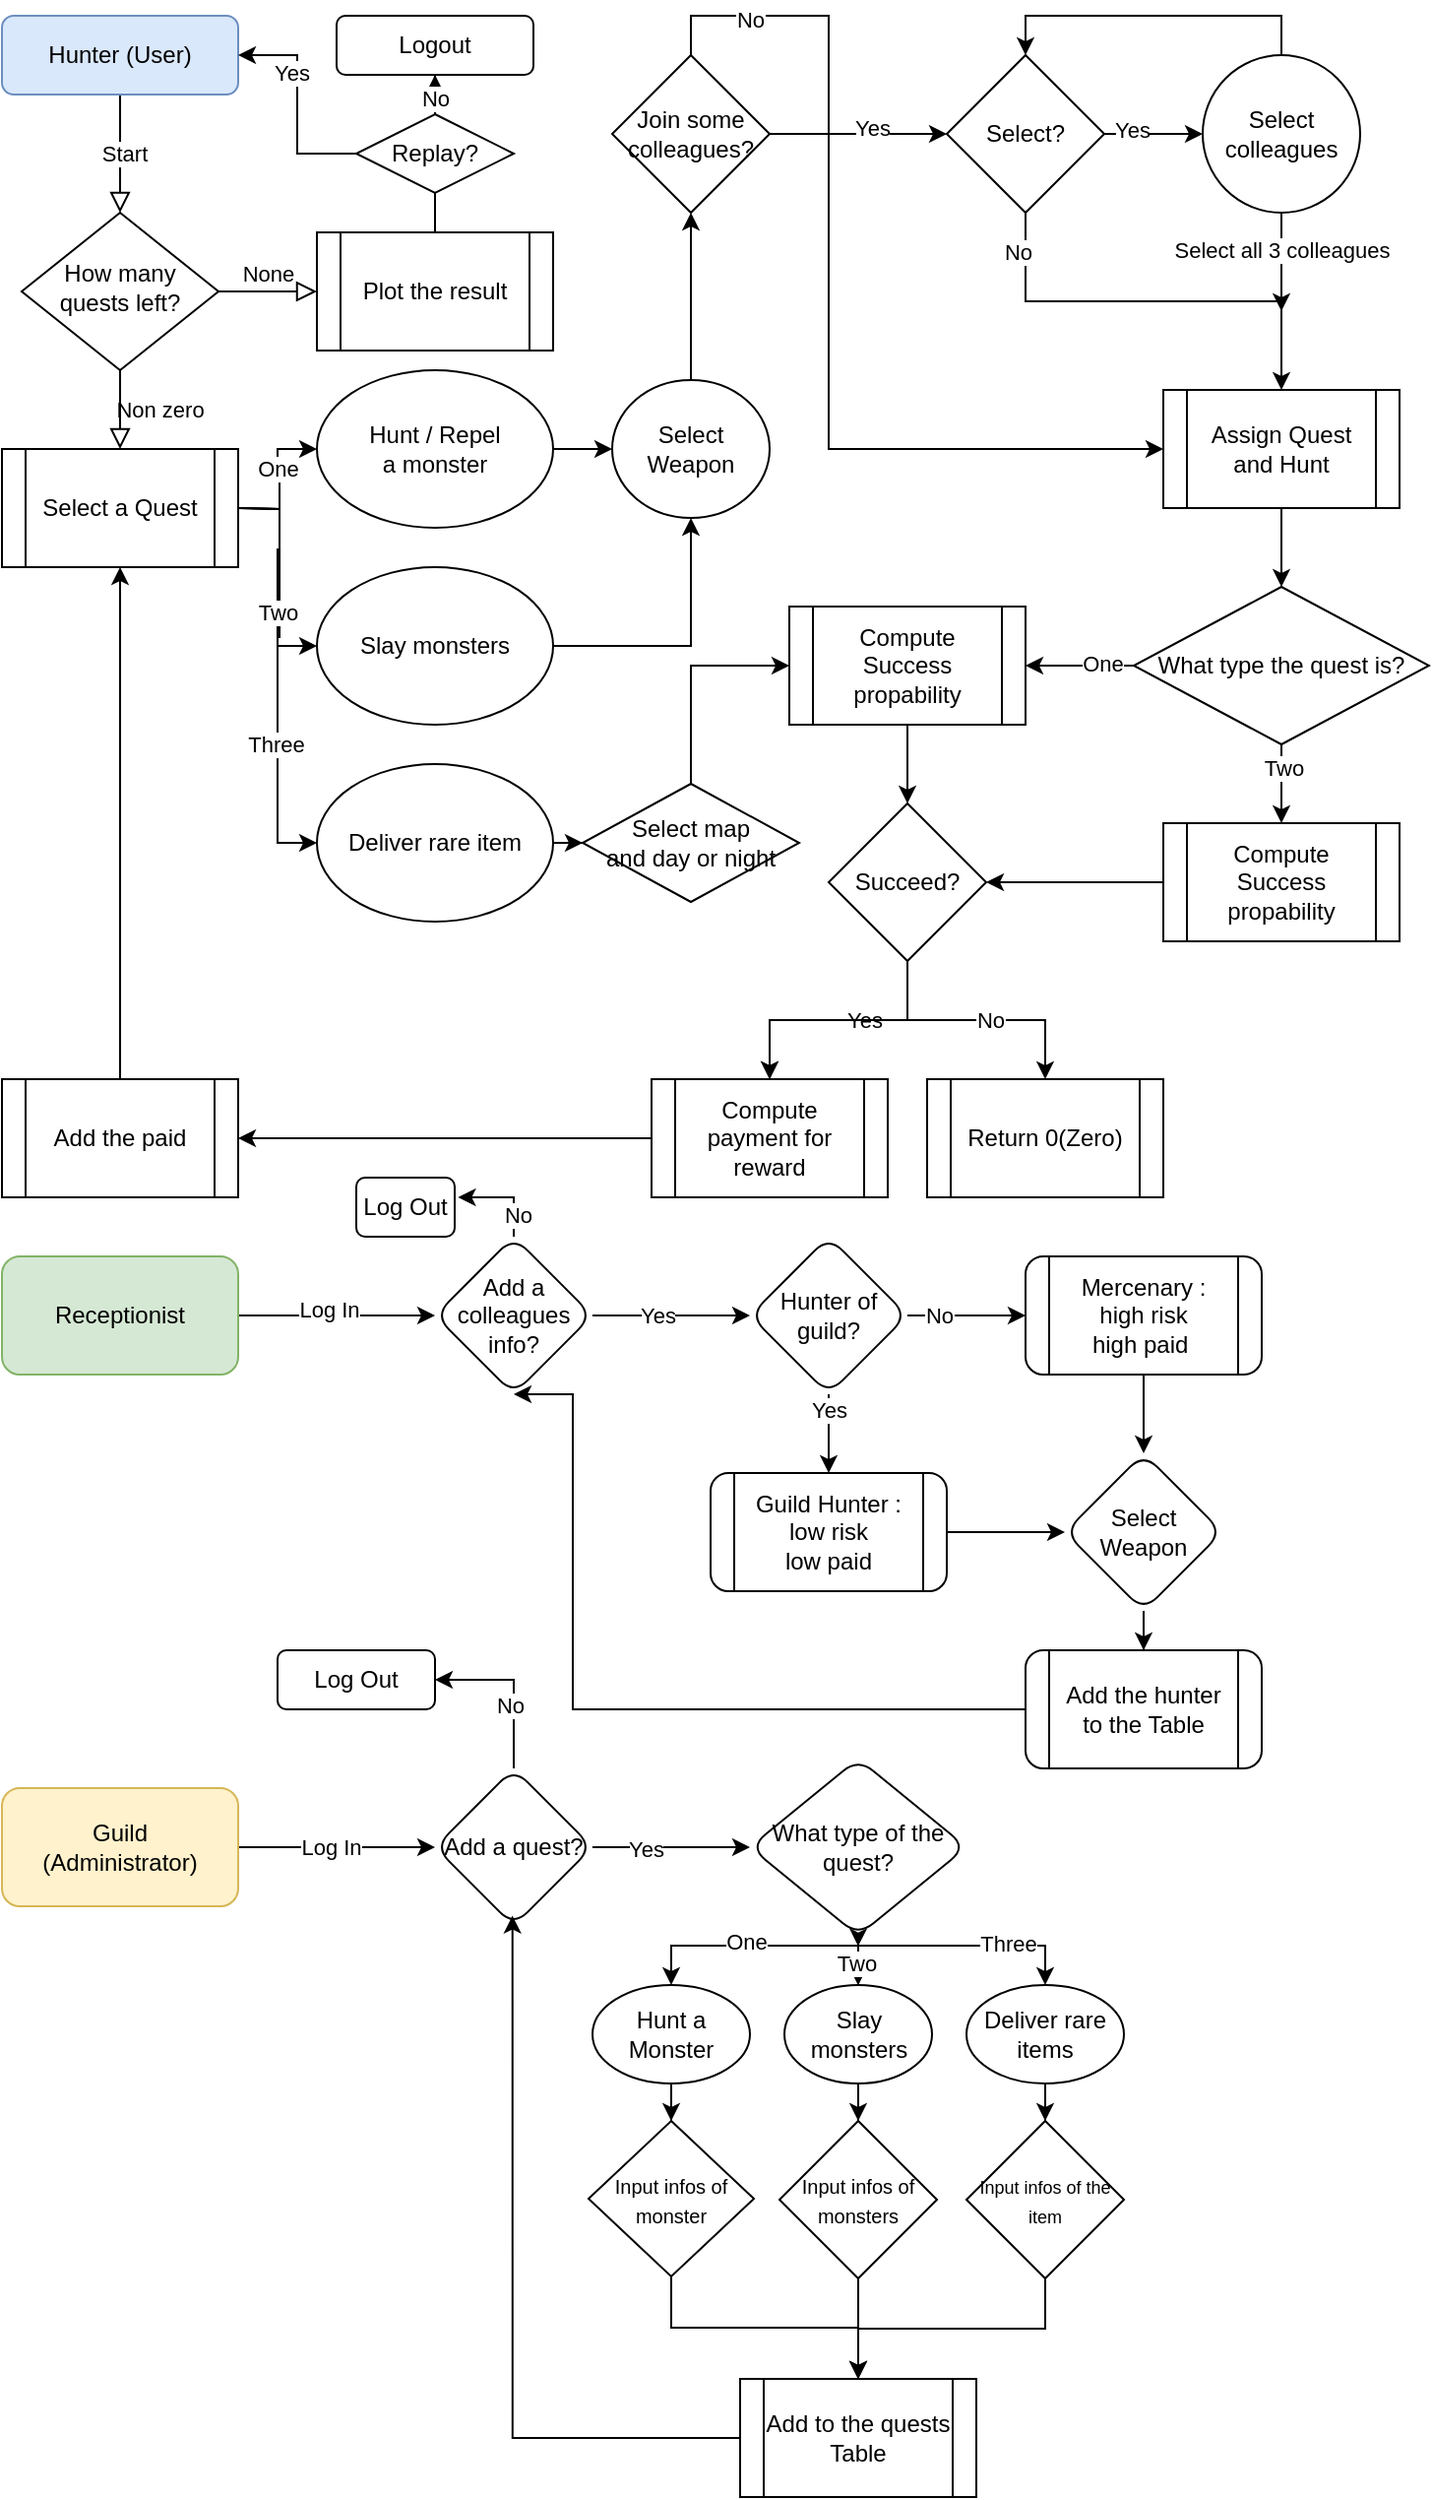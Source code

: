 <mxfile version="22.0.8" type="github">
  <diagram id="C5RBs43oDa-KdzZeNtuy" name="Page-1">
    <mxGraphModel dx="840" dy="427" grid="1" gridSize="10" guides="1" tooltips="1" connect="1" arrows="1" fold="1" page="1" pageScale="1" pageWidth="827" pageHeight="1169" math="0" shadow="0">
      <root>
        <mxCell id="WIyWlLk6GJQsqaUBKTNV-0" />
        <mxCell id="WIyWlLk6GJQsqaUBKTNV-1" parent="WIyWlLk6GJQsqaUBKTNV-0" />
        <mxCell id="WIyWlLk6GJQsqaUBKTNV-2" value="" style="rounded=0;html=1;jettySize=auto;orthogonalLoop=1;fontSize=11;endArrow=block;endFill=0;endSize=8;strokeWidth=1;shadow=0;labelBackgroundColor=none;edgeStyle=orthogonalEdgeStyle;" parent="WIyWlLk6GJQsqaUBKTNV-1" source="WIyWlLk6GJQsqaUBKTNV-3" target="WIyWlLk6GJQsqaUBKTNV-6" edge="1">
          <mxGeometry relative="1" as="geometry" />
        </mxCell>
        <mxCell id="OR1sDzfeM6FojQhinFcF-3" value="Start" style="edgeLabel;html=1;align=center;verticalAlign=middle;resizable=0;points=[];" vertex="1" connectable="0" parent="WIyWlLk6GJQsqaUBKTNV-2">
          <mxGeometry x="-0.008" y="2" relative="1" as="geometry">
            <mxPoint as="offset" />
          </mxGeometry>
        </mxCell>
        <mxCell id="WIyWlLk6GJQsqaUBKTNV-3" value="Hunter (User)" style="rounded=1;whiteSpace=wrap;html=1;fontSize=12;glass=0;strokeWidth=1;shadow=0;fillColor=#dae8fc;strokeColor=#6c8ebf;" parent="WIyWlLk6GJQsqaUBKTNV-1" vertex="1">
          <mxGeometry x="30" y="20" width="120" height="40" as="geometry" />
        </mxCell>
        <mxCell id="WIyWlLk6GJQsqaUBKTNV-4" value="Non zero" style="rounded=0;html=1;jettySize=auto;orthogonalLoop=1;fontSize=11;endArrow=block;endFill=0;endSize=8;strokeWidth=1;shadow=0;labelBackgroundColor=none;edgeStyle=orthogonalEdgeStyle;" parent="WIyWlLk6GJQsqaUBKTNV-1" source="WIyWlLk6GJQsqaUBKTNV-6" edge="1">
          <mxGeometry y="20" relative="1" as="geometry">
            <mxPoint as="offset" />
            <mxPoint x="90" y="240" as="targetPoint" />
          </mxGeometry>
        </mxCell>
        <mxCell id="WIyWlLk6GJQsqaUBKTNV-5" value="None" style="edgeStyle=orthogonalEdgeStyle;rounded=0;html=1;jettySize=auto;orthogonalLoop=1;fontSize=11;endArrow=block;endFill=0;endSize=8;strokeWidth=1;shadow=0;labelBackgroundColor=none;" parent="WIyWlLk6GJQsqaUBKTNV-1" source="WIyWlLk6GJQsqaUBKTNV-6" edge="1">
          <mxGeometry y="10" relative="1" as="geometry">
            <mxPoint as="offset" />
            <mxPoint x="190" y="160" as="targetPoint" />
          </mxGeometry>
        </mxCell>
        <mxCell id="WIyWlLk6GJQsqaUBKTNV-6" value="How many quests left?" style="rhombus;whiteSpace=wrap;html=1;shadow=0;fontFamily=Helvetica;fontSize=12;align=center;strokeWidth=1;spacing=6;spacingTop=-4;" parent="WIyWlLk6GJQsqaUBKTNV-1" vertex="1">
          <mxGeometry x="40" y="120" width="100" height="80" as="geometry" />
        </mxCell>
        <mxCell id="OR1sDzfeM6FojQhinFcF-6" value="" style="edgeStyle=orthogonalEdgeStyle;rounded=0;orthogonalLoop=1;jettySize=auto;html=1;" edge="1" parent="WIyWlLk6GJQsqaUBKTNV-1" target="OR1sDzfeM6FojQhinFcF-2">
          <mxGeometry relative="1" as="geometry">
            <mxPoint x="150" y="270" as="sourcePoint" />
          </mxGeometry>
        </mxCell>
        <mxCell id="OR1sDzfeM6FojQhinFcF-148" value="One" style="edgeLabel;html=1;align=center;verticalAlign=middle;resizable=0;points=[];" vertex="1" connectable="0" parent="OR1sDzfeM6FojQhinFcF-6">
          <mxGeometry x="0.173" relative="1" as="geometry">
            <mxPoint as="offset" />
          </mxGeometry>
        </mxCell>
        <mxCell id="OR1sDzfeM6FojQhinFcF-7" value="" style="edgeStyle=orthogonalEdgeStyle;rounded=0;orthogonalLoop=1;jettySize=auto;html=1;entryX=0;entryY=0.5;entryDx=0;entryDy=0;" edge="1" parent="WIyWlLk6GJQsqaUBKTNV-1" target="OR1sDzfeM6FojQhinFcF-1">
          <mxGeometry relative="1" as="geometry">
            <mxPoint x="150" y="270" as="sourcePoint" />
          </mxGeometry>
        </mxCell>
        <mxCell id="OR1sDzfeM6FojQhinFcF-8" style="edgeStyle=orthogonalEdgeStyle;rounded=0;orthogonalLoop=1;jettySize=auto;html=1;entryX=0;entryY=0.5;entryDx=0;entryDy=0;exitX=1;exitY=0.5;exitDx=0;exitDy=0;" edge="1" parent="WIyWlLk6GJQsqaUBKTNV-1" target="OR1sDzfeM6FojQhinFcF-4">
          <mxGeometry relative="1" as="geometry">
            <mxPoint x="150" y="270" as="sourcePoint" />
          </mxGeometry>
        </mxCell>
        <mxCell id="OR1sDzfeM6FojQhinFcF-149" value="Two" style="edgeLabel;html=1;align=center;verticalAlign=middle;resizable=0;points=[];" vertex="1" connectable="0" parent="OR1sDzfeM6FojQhinFcF-8">
          <mxGeometry x="-0.306" y="-1" relative="1" as="geometry">
            <mxPoint as="offset" />
          </mxGeometry>
        </mxCell>
        <mxCell id="OR1sDzfeM6FojQhinFcF-150" value="Three" style="edgeLabel;html=1;align=center;verticalAlign=middle;resizable=0;points=[];" vertex="1" connectable="0" parent="OR1sDzfeM6FojQhinFcF-8">
          <mxGeometry x="0.339" y="-1" relative="1" as="geometry">
            <mxPoint as="offset" />
          </mxGeometry>
        </mxCell>
        <mxCell id="OR1sDzfeM6FojQhinFcF-35" style="edgeStyle=orthogonalEdgeStyle;rounded=0;orthogonalLoop=1;jettySize=auto;html=1;exitX=1;exitY=0.5;exitDx=0;exitDy=0;entryX=0.5;entryY=1;entryDx=0;entryDy=0;" edge="1" parent="WIyWlLk6GJQsqaUBKTNV-1" source="OR1sDzfeM6FojQhinFcF-1" target="OR1sDzfeM6FojQhinFcF-17">
          <mxGeometry relative="1" as="geometry" />
        </mxCell>
        <mxCell id="OR1sDzfeM6FojQhinFcF-1" value="Slay monsters" style="ellipse;whiteSpace=wrap;html=1;" vertex="1" parent="WIyWlLk6GJQsqaUBKTNV-1">
          <mxGeometry x="190" y="300" width="120" height="80" as="geometry" />
        </mxCell>
        <mxCell id="OR1sDzfeM6FojQhinFcF-13" value="" style="edgeStyle=orthogonalEdgeStyle;rounded=0;orthogonalLoop=1;jettySize=auto;html=1;" edge="1" parent="WIyWlLk6GJQsqaUBKTNV-1" source="OR1sDzfeM6FojQhinFcF-2">
          <mxGeometry relative="1" as="geometry">
            <mxPoint x="340" y="240" as="targetPoint" />
          </mxGeometry>
        </mxCell>
        <mxCell id="OR1sDzfeM6FojQhinFcF-2" value="Hunt / Repel &lt;br&gt;a monster" style="ellipse;whiteSpace=wrap;html=1;" vertex="1" parent="WIyWlLk6GJQsqaUBKTNV-1">
          <mxGeometry x="190" y="200" width="120" height="80" as="geometry" />
        </mxCell>
        <mxCell id="OR1sDzfeM6FojQhinFcF-66" value="" style="edgeStyle=orthogonalEdgeStyle;rounded=0;orthogonalLoop=1;jettySize=auto;html=1;" edge="1" parent="WIyWlLk6GJQsqaUBKTNV-1" source="OR1sDzfeM6FojQhinFcF-4" target="OR1sDzfeM6FojQhinFcF-65">
          <mxGeometry relative="1" as="geometry" />
        </mxCell>
        <mxCell id="OR1sDzfeM6FojQhinFcF-4" value="Deliver rare item" style="ellipse;whiteSpace=wrap;html=1;" vertex="1" parent="WIyWlLk6GJQsqaUBKTNV-1">
          <mxGeometry x="190" y="400" width="120" height="80" as="geometry" />
        </mxCell>
        <mxCell id="OR1sDzfeM6FojQhinFcF-10" value="Select a Quest" style="shape=process;whiteSpace=wrap;html=1;backgroundOutline=1;" vertex="1" parent="WIyWlLk6GJQsqaUBKTNV-1">
          <mxGeometry x="30" y="240" width="120" height="60" as="geometry" />
        </mxCell>
        <mxCell id="OR1sDzfeM6FojQhinFcF-141" value="" style="edgeStyle=orthogonalEdgeStyle;rounded=0;orthogonalLoop=1;jettySize=auto;html=1;" edge="1" parent="WIyWlLk6GJQsqaUBKTNV-1" source="OR1sDzfeM6FojQhinFcF-11">
          <mxGeometry relative="1" as="geometry">
            <mxPoint x="250" y="80" as="targetPoint" />
          </mxGeometry>
        </mxCell>
        <mxCell id="OR1sDzfeM6FojQhinFcF-11" value="Plot the result" style="shape=process;whiteSpace=wrap;html=1;backgroundOutline=1;" vertex="1" parent="WIyWlLk6GJQsqaUBKTNV-1">
          <mxGeometry x="190" y="130" width="120" height="60" as="geometry" />
        </mxCell>
        <mxCell id="OR1sDzfeM6FojQhinFcF-15" value="" style="edgeStyle=orthogonalEdgeStyle;rounded=0;orthogonalLoop=1;jettySize=auto;html=1;exitX=0.5;exitY=0;exitDx=0;exitDy=0;" edge="1" parent="WIyWlLk6GJQsqaUBKTNV-1" source="OR1sDzfeM6FojQhinFcF-17" target="OR1sDzfeM6FojQhinFcF-14">
          <mxGeometry relative="1" as="geometry">
            <mxPoint x="380" y="200" as="sourcePoint" />
          </mxGeometry>
        </mxCell>
        <mxCell id="OR1sDzfeM6FojQhinFcF-33" style="edgeStyle=orthogonalEdgeStyle;rounded=0;orthogonalLoop=1;jettySize=auto;html=1;exitX=0.5;exitY=0;exitDx=0;exitDy=0;entryX=0;entryY=0.5;entryDx=0;entryDy=0;" edge="1" parent="WIyWlLk6GJQsqaUBKTNV-1" source="OR1sDzfeM6FojQhinFcF-14" target="OR1sDzfeM6FojQhinFcF-31">
          <mxGeometry relative="1" as="geometry">
            <Array as="points">
              <mxPoint x="380" y="20" />
              <mxPoint x="450" y="20" />
              <mxPoint x="450" y="240" />
            </Array>
          </mxGeometry>
        </mxCell>
        <mxCell id="OR1sDzfeM6FojQhinFcF-60" value="No" style="edgeLabel;html=1;align=center;verticalAlign=middle;resizable=0;points=[];" vertex="1" connectable="0" parent="OR1sDzfeM6FojQhinFcF-33">
          <mxGeometry x="-0.793" y="-2" relative="1" as="geometry">
            <mxPoint as="offset" />
          </mxGeometry>
        </mxCell>
        <mxCell id="OR1sDzfeM6FojQhinFcF-14" value="Join some colleagues?" style="rhombus;whiteSpace=wrap;html=1;" vertex="1" parent="WIyWlLk6GJQsqaUBKTNV-1">
          <mxGeometry x="340" y="40" width="80" height="80" as="geometry" />
        </mxCell>
        <mxCell id="OR1sDzfeM6FojQhinFcF-17" value="Select Weapon" style="ellipse;whiteSpace=wrap;html=1;" vertex="1" parent="WIyWlLk6GJQsqaUBKTNV-1">
          <mxGeometry x="340" y="205" width="80" height="70" as="geometry" />
        </mxCell>
        <mxCell id="OR1sDzfeM6FojQhinFcF-21" value="" style="edgeStyle=orthogonalEdgeStyle;rounded=0;orthogonalLoop=1;jettySize=auto;html=1;exitX=1;exitY=0.5;exitDx=0;exitDy=0;" edge="1" parent="WIyWlLk6GJQsqaUBKTNV-1" source="OR1sDzfeM6FojQhinFcF-14">
          <mxGeometry relative="1" as="geometry">
            <mxPoint x="560" y="80" as="sourcePoint" />
            <mxPoint x="510" y="80" as="targetPoint" />
          </mxGeometry>
        </mxCell>
        <mxCell id="OR1sDzfeM6FojQhinFcF-61" value="Yes" style="edgeLabel;html=1;align=center;verticalAlign=middle;resizable=0;points=[];" vertex="1" connectable="0" parent="OR1sDzfeM6FojQhinFcF-21">
          <mxGeometry x="0.165" y="4" relative="1" as="geometry">
            <mxPoint as="offset" />
          </mxGeometry>
        </mxCell>
        <mxCell id="OR1sDzfeM6FojQhinFcF-37" value="" style="edgeStyle=orthogonalEdgeStyle;rounded=0;orthogonalLoop=1;jettySize=auto;html=1;" edge="1" parent="WIyWlLk6GJQsqaUBKTNV-1" source="OR1sDzfeM6FojQhinFcF-31" target="OR1sDzfeM6FojQhinFcF-36">
          <mxGeometry relative="1" as="geometry" />
        </mxCell>
        <mxCell id="OR1sDzfeM6FojQhinFcF-31" value="Assign Quest and Hunt" style="shape=process;whiteSpace=wrap;html=1;backgroundOutline=1;" vertex="1" parent="WIyWlLk6GJQsqaUBKTNV-1">
          <mxGeometry x="620" y="210" width="120" height="60" as="geometry" />
        </mxCell>
        <mxCell id="OR1sDzfeM6FojQhinFcF-39" value="" style="edgeStyle=orthogonalEdgeStyle;rounded=0;orthogonalLoop=1;jettySize=auto;html=1;" edge="1" parent="WIyWlLk6GJQsqaUBKTNV-1" source="OR1sDzfeM6FojQhinFcF-36" target="OR1sDzfeM6FojQhinFcF-38">
          <mxGeometry relative="1" as="geometry" />
        </mxCell>
        <mxCell id="OR1sDzfeM6FojQhinFcF-40" value="One" style="edgeLabel;html=1;align=center;verticalAlign=middle;resizable=0;points=[];" vertex="1" connectable="0" parent="OR1sDzfeM6FojQhinFcF-39">
          <mxGeometry x="-0.412" y="-1" relative="1" as="geometry">
            <mxPoint as="offset" />
          </mxGeometry>
        </mxCell>
        <mxCell id="OR1sDzfeM6FojQhinFcF-42" value="" style="edgeStyle=orthogonalEdgeStyle;rounded=0;orthogonalLoop=1;jettySize=auto;html=1;" edge="1" parent="WIyWlLk6GJQsqaUBKTNV-1" source="OR1sDzfeM6FojQhinFcF-36" target="OR1sDzfeM6FojQhinFcF-41">
          <mxGeometry relative="1" as="geometry" />
        </mxCell>
        <mxCell id="OR1sDzfeM6FojQhinFcF-43" value="Two" style="edgeLabel;html=1;align=center;verticalAlign=middle;resizable=0;points=[];" vertex="1" connectable="0" parent="OR1sDzfeM6FojQhinFcF-42">
          <mxGeometry x="-0.392" y="1" relative="1" as="geometry">
            <mxPoint as="offset" />
          </mxGeometry>
        </mxCell>
        <mxCell id="OR1sDzfeM6FojQhinFcF-36" value="What type the quest is?" style="rhombus;whiteSpace=wrap;html=1;" vertex="1" parent="WIyWlLk6GJQsqaUBKTNV-1">
          <mxGeometry x="605" y="310" width="150" height="80" as="geometry" />
        </mxCell>
        <mxCell id="OR1sDzfeM6FojQhinFcF-63" value="" style="edgeStyle=orthogonalEdgeStyle;rounded=0;orthogonalLoop=1;jettySize=auto;html=1;" edge="1" parent="WIyWlLk6GJQsqaUBKTNV-1" source="OR1sDzfeM6FojQhinFcF-38" target="OR1sDzfeM6FojQhinFcF-62">
          <mxGeometry relative="1" as="geometry" />
        </mxCell>
        <mxCell id="OR1sDzfeM6FojQhinFcF-38" value="Compute Success&lt;br&gt;propability" style="shape=process;whiteSpace=wrap;html=1;backgroundOutline=1;" vertex="1" parent="WIyWlLk6GJQsqaUBKTNV-1">
          <mxGeometry x="430" y="320" width="120" height="60" as="geometry" />
        </mxCell>
        <mxCell id="OR1sDzfeM6FojQhinFcF-64" value="" style="edgeStyle=orthogonalEdgeStyle;rounded=0;orthogonalLoop=1;jettySize=auto;html=1;" edge="1" parent="WIyWlLk6GJQsqaUBKTNV-1" source="OR1sDzfeM6FojQhinFcF-41" target="OR1sDzfeM6FojQhinFcF-62">
          <mxGeometry relative="1" as="geometry" />
        </mxCell>
        <mxCell id="OR1sDzfeM6FojQhinFcF-41" value="Compute Success&lt;br style=&quot;border-color: var(--border-color);&quot;&gt;propability" style="shape=process;whiteSpace=wrap;html=1;backgroundOutline=1;" vertex="1" parent="WIyWlLk6GJQsqaUBKTNV-1">
          <mxGeometry x="620" y="430" width="120" height="60" as="geometry" />
        </mxCell>
        <mxCell id="OR1sDzfeM6FojQhinFcF-53" style="edgeStyle=orthogonalEdgeStyle;rounded=0;orthogonalLoop=1;jettySize=auto;html=1;exitX=1;exitY=0.5;exitDx=0;exitDy=0;entryX=0;entryY=0.5;entryDx=0;entryDy=0;" edge="1" parent="WIyWlLk6GJQsqaUBKTNV-1" source="OR1sDzfeM6FojQhinFcF-45" target="OR1sDzfeM6FojQhinFcF-52">
          <mxGeometry relative="1" as="geometry" />
        </mxCell>
        <mxCell id="OR1sDzfeM6FojQhinFcF-54" value="Yes" style="edgeLabel;html=1;align=center;verticalAlign=middle;resizable=0;points=[];" vertex="1" connectable="0" parent="OR1sDzfeM6FojQhinFcF-53">
          <mxGeometry x="-0.447" y="2" relative="1" as="geometry">
            <mxPoint as="offset" />
          </mxGeometry>
        </mxCell>
        <mxCell id="OR1sDzfeM6FojQhinFcF-56" style="edgeStyle=orthogonalEdgeStyle;rounded=0;orthogonalLoop=1;jettySize=auto;html=1;exitX=0.5;exitY=1;exitDx=0;exitDy=0;entryX=0.5;entryY=0;entryDx=0;entryDy=0;" edge="1" parent="WIyWlLk6GJQsqaUBKTNV-1" source="OR1sDzfeM6FojQhinFcF-45" target="OR1sDzfeM6FojQhinFcF-31">
          <mxGeometry relative="1" as="geometry" />
        </mxCell>
        <mxCell id="OR1sDzfeM6FojQhinFcF-59" value="No" style="edgeLabel;html=1;align=center;verticalAlign=middle;resizable=0;points=[];" vertex="1" connectable="0" parent="OR1sDzfeM6FojQhinFcF-56">
          <mxGeometry x="-0.821" y="-4" relative="1" as="geometry">
            <mxPoint as="offset" />
          </mxGeometry>
        </mxCell>
        <mxCell id="OR1sDzfeM6FojQhinFcF-45" value="Select?" style="rhombus;whiteSpace=wrap;html=1;" vertex="1" parent="WIyWlLk6GJQsqaUBKTNV-1">
          <mxGeometry x="510" y="40" width="80" height="80" as="geometry" />
        </mxCell>
        <mxCell id="OR1sDzfeM6FojQhinFcF-55" style="edgeStyle=orthogonalEdgeStyle;rounded=0;orthogonalLoop=1;jettySize=auto;html=1;exitX=0.5;exitY=0;exitDx=0;exitDy=0;entryX=0.5;entryY=0;entryDx=0;entryDy=0;" edge="1" parent="WIyWlLk6GJQsqaUBKTNV-1" source="OR1sDzfeM6FojQhinFcF-52" target="OR1sDzfeM6FojQhinFcF-45">
          <mxGeometry relative="1" as="geometry" />
        </mxCell>
        <mxCell id="OR1sDzfeM6FojQhinFcF-57" style="edgeStyle=orthogonalEdgeStyle;rounded=0;orthogonalLoop=1;jettySize=auto;html=1;" edge="1" parent="WIyWlLk6GJQsqaUBKTNV-1" source="OR1sDzfeM6FojQhinFcF-52">
          <mxGeometry relative="1" as="geometry">
            <mxPoint x="680" y="170" as="targetPoint" />
          </mxGeometry>
        </mxCell>
        <mxCell id="OR1sDzfeM6FojQhinFcF-58" value="Select all 3 colleagues" style="edgeLabel;html=1;align=center;verticalAlign=middle;resizable=0;points=[];" vertex="1" connectable="0" parent="OR1sDzfeM6FojQhinFcF-57">
          <mxGeometry x="-0.254" relative="1" as="geometry">
            <mxPoint as="offset" />
          </mxGeometry>
        </mxCell>
        <mxCell id="OR1sDzfeM6FojQhinFcF-52" value="Select colleagues" style="ellipse;whiteSpace=wrap;html=1;" vertex="1" parent="WIyWlLk6GJQsqaUBKTNV-1">
          <mxGeometry x="640" y="40" width="80" height="80" as="geometry" />
        </mxCell>
        <mxCell id="OR1sDzfeM6FojQhinFcF-68" value="" style="edgeStyle=orthogonalEdgeStyle;rounded=0;orthogonalLoop=1;jettySize=auto;html=1;" edge="1" parent="WIyWlLk6GJQsqaUBKTNV-1" source="OR1sDzfeM6FojQhinFcF-62" target="OR1sDzfeM6FojQhinFcF-67">
          <mxGeometry relative="1" as="geometry" />
        </mxCell>
        <mxCell id="OR1sDzfeM6FojQhinFcF-69" value="Yes" style="edgeLabel;html=1;align=center;verticalAlign=middle;resizable=0;points=[];" vertex="1" connectable="0" parent="OR1sDzfeM6FojQhinFcF-68">
          <mxGeometry x="-0.193" relative="1" as="geometry">
            <mxPoint as="offset" />
          </mxGeometry>
        </mxCell>
        <mxCell id="OR1sDzfeM6FojQhinFcF-70" value="" style="edgeStyle=orthogonalEdgeStyle;rounded=0;orthogonalLoop=1;jettySize=auto;html=1;" edge="1" parent="WIyWlLk6GJQsqaUBKTNV-1" source="OR1sDzfeM6FojQhinFcF-62" target="OR1sDzfeM6FojQhinFcF-67">
          <mxGeometry relative="1" as="geometry" />
        </mxCell>
        <mxCell id="OR1sDzfeM6FojQhinFcF-62" value="Succeed?" style="rhombus;whiteSpace=wrap;html=1;" vertex="1" parent="WIyWlLk6GJQsqaUBKTNV-1">
          <mxGeometry x="450" y="420" width="80" height="80" as="geometry" />
        </mxCell>
        <mxCell id="OR1sDzfeM6FojQhinFcF-74" style="edgeStyle=orthogonalEdgeStyle;rounded=0;orthogonalLoop=1;jettySize=auto;html=1;exitX=0.5;exitY=0;exitDx=0;exitDy=0;entryX=0;entryY=0.5;entryDx=0;entryDy=0;" edge="1" parent="WIyWlLk6GJQsqaUBKTNV-1" source="OR1sDzfeM6FojQhinFcF-65" target="OR1sDzfeM6FojQhinFcF-38">
          <mxGeometry relative="1" as="geometry" />
        </mxCell>
        <mxCell id="OR1sDzfeM6FojQhinFcF-65" value="Select map &lt;br&gt;and day or night" style="rhombus;whiteSpace=wrap;html=1;" vertex="1" parent="WIyWlLk6GJQsqaUBKTNV-1">
          <mxGeometry x="325" y="410" width="110" height="60" as="geometry" />
        </mxCell>
        <mxCell id="OR1sDzfeM6FojQhinFcF-76" value="" style="edgeStyle=orthogonalEdgeStyle;rounded=0;orthogonalLoop=1;jettySize=auto;html=1;" edge="1" parent="WIyWlLk6GJQsqaUBKTNV-1" source="OR1sDzfeM6FojQhinFcF-67" target="OR1sDzfeM6FojQhinFcF-75">
          <mxGeometry relative="1" as="geometry" />
        </mxCell>
        <mxCell id="OR1sDzfeM6FojQhinFcF-67" value="Compute payment for reward" style="shape=process;whiteSpace=wrap;html=1;backgroundOutline=1;" vertex="1" parent="WIyWlLk6GJQsqaUBKTNV-1">
          <mxGeometry x="360" y="560" width="120" height="60" as="geometry" />
        </mxCell>
        <mxCell id="OR1sDzfeM6FojQhinFcF-71" value="" style="endArrow=classic;html=1;rounded=0;" edge="1" parent="WIyWlLk6GJQsqaUBKTNV-1">
          <mxGeometry width="50" height="50" relative="1" as="geometry">
            <mxPoint x="490" y="530" as="sourcePoint" />
            <mxPoint x="560" y="560" as="targetPoint" />
            <Array as="points">
              <mxPoint x="560" y="530" />
            </Array>
          </mxGeometry>
        </mxCell>
        <mxCell id="OR1sDzfeM6FojQhinFcF-72" value="No" style="edgeLabel;html=1;align=center;verticalAlign=middle;resizable=0;points=[];" vertex="1" connectable="0" parent="OR1sDzfeM6FojQhinFcF-71">
          <mxGeometry x="-0.173" relative="1" as="geometry">
            <mxPoint as="offset" />
          </mxGeometry>
        </mxCell>
        <mxCell id="OR1sDzfeM6FojQhinFcF-73" value="Return 0(Zero)" style="shape=process;whiteSpace=wrap;html=1;backgroundOutline=1;" vertex="1" parent="WIyWlLk6GJQsqaUBKTNV-1">
          <mxGeometry x="500" y="560" width="120" height="60" as="geometry" />
        </mxCell>
        <mxCell id="OR1sDzfeM6FojQhinFcF-77" style="edgeStyle=orthogonalEdgeStyle;rounded=0;orthogonalLoop=1;jettySize=auto;html=1;exitX=0.5;exitY=0;exitDx=0;exitDy=0;entryX=0.5;entryY=1;entryDx=0;entryDy=0;" edge="1" parent="WIyWlLk6GJQsqaUBKTNV-1" source="OR1sDzfeM6FojQhinFcF-75" target="OR1sDzfeM6FojQhinFcF-10">
          <mxGeometry relative="1" as="geometry" />
        </mxCell>
        <mxCell id="OR1sDzfeM6FojQhinFcF-75" value="Add the paid" style="shape=process;whiteSpace=wrap;html=1;backgroundOutline=1;" vertex="1" parent="WIyWlLk6GJQsqaUBKTNV-1">
          <mxGeometry x="30" y="560" width="120" height="60" as="geometry" />
        </mxCell>
        <mxCell id="OR1sDzfeM6FojQhinFcF-80" value="" style="edgeStyle=orthogonalEdgeStyle;rounded=0;orthogonalLoop=1;jettySize=auto;html=1;" edge="1" parent="WIyWlLk6GJQsqaUBKTNV-1" source="OR1sDzfeM6FojQhinFcF-78" target="OR1sDzfeM6FojQhinFcF-79">
          <mxGeometry relative="1" as="geometry" />
        </mxCell>
        <mxCell id="OR1sDzfeM6FojQhinFcF-92" value="Log In" style="edgeLabel;html=1;align=center;verticalAlign=middle;resizable=0;points=[];" vertex="1" connectable="0" parent="OR1sDzfeM6FojQhinFcF-80">
          <mxGeometry x="-0.09" y="3" relative="1" as="geometry">
            <mxPoint as="offset" />
          </mxGeometry>
        </mxCell>
        <mxCell id="OR1sDzfeM6FojQhinFcF-78" value="Receptionist" style="rounded=1;whiteSpace=wrap;html=1;fillColor=#d5e8d4;strokeColor=#82b366;" vertex="1" parent="WIyWlLk6GJQsqaUBKTNV-1">
          <mxGeometry x="30" y="650" width="120" height="60" as="geometry" />
        </mxCell>
        <mxCell id="OR1sDzfeM6FojQhinFcF-82" value="" style="edgeStyle=orthogonalEdgeStyle;rounded=0;orthogonalLoop=1;jettySize=auto;html=1;" edge="1" parent="WIyWlLk6GJQsqaUBKTNV-1" source="OR1sDzfeM6FojQhinFcF-79" target="OR1sDzfeM6FojQhinFcF-81">
          <mxGeometry relative="1" as="geometry" />
        </mxCell>
        <mxCell id="OR1sDzfeM6FojQhinFcF-93" value="Yes" style="edgeLabel;html=1;align=center;verticalAlign=middle;resizable=0;points=[];" vertex="1" connectable="0" parent="OR1sDzfeM6FojQhinFcF-82">
          <mxGeometry x="-0.175" relative="1" as="geometry">
            <mxPoint as="offset" />
          </mxGeometry>
        </mxCell>
        <mxCell id="OR1sDzfeM6FojQhinFcF-102" value="" style="edgeStyle=orthogonalEdgeStyle;rounded=0;orthogonalLoop=1;jettySize=auto;html=1;entryX=1.033;entryY=0.321;entryDx=0;entryDy=0;entryPerimeter=0;" edge="1" parent="WIyWlLk6GJQsqaUBKTNV-1" source="OR1sDzfeM6FojQhinFcF-79" target="OR1sDzfeM6FojQhinFcF-101">
          <mxGeometry relative="1" as="geometry" />
        </mxCell>
        <mxCell id="OR1sDzfeM6FojQhinFcF-103" value="No" style="edgeLabel;html=1;align=center;verticalAlign=middle;resizable=0;points=[];" vertex="1" connectable="0" parent="OR1sDzfeM6FojQhinFcF-102">
          <mxGeometry x="-0.522" y="-2" relative="1" as="geometry">
            <mxPoint as="offset" />
          </mxGeometry>
        </mxCell>
        <mxCell id="OR1sDzfeM6FojQhinFcF-79" value="Add a colleagues info?" style="rhombus;whiteSpace=wrap;html=1;rounded=1;" vertex="1" parent="WIyWlLk6GJQsqaUBKTNV-1">
          <mxGeometry x="250" y="640" width="80" height="80" as="geometry" />
        </mxCell>
        <mxCell id="OR1sDzfeM6FojQhinFcF-84" value="" style="edgeStyle=orthogonalEdgeStyle;rounded=0;orthogonalLoop=1;jettySize=auto;html=1;" edge="1" parent="WIyWlLk6GJQsqaUBKTNV-1" source="OR1sDzfeM6FojQhinFcF-81" target="OR1sDzfeM6FojQhinFcF-83">
          <mxGeometry relative="1" as="geometry" />
        </mxCell>
        <mxCell id="OR1sDzfeM6FojQhinFcF-85" value="No" style="edgeLabel;html=1;align=center;verticalAlign=middle;resizable=0;points=[];" vertex="1" connectable="0" parent="OR1sDzfeM6FojQhinFcF-84">
          <mxGeometry x="-0.483" relative="1" as="geometry">
            <mxPoint as="offset" />
          </mxGeometry>
        </mxCell>
        <mxCell id="OR1sDzfeM6FojQhinFcF-87" value="" style="edgeStyle=orthogonalEdgeStyle;rounded=0;orthogonalLoop=1;jettySize=auto;html=1;" edge="1" parent="WIyWlLk6GJQsqaUBKTNV-1" source="OR1sDzfeM6FojQhinFcF-81" target="OR1sDzfeM6FojQhinFcF-86">
          <mxGeometry relative="1" as="geometry" />
        </mxCell>
        <mxCell id="OR1sDzfeM6FojQhinFcF-88" value="Yes" style="edgeLabel;html=1;align=center;verticalAlign=middle;resizable=0;points=[];" vertex="1" connectable="0" parent="OR1sDzfeM6FojQhinFcF-87">
          <mxGeometry x="-0.608" relative="1" as="geometry">
            <mxPoint as="offset" />
          </mxGeometry>
        </mxCell>
        <mxCell id="OR1sDzfeM6FojQhinFcF-81" value="Hunter of guild?" style="rhombus;whiteSpace=wrap;html=1;rounded=1;" vertex="1" parent="WIyWlLk6GJQsqaUBKTNV-1">
          <mxGeometry x="410" y="640" width="80" height="80" as="geometry" />
        </mxCell>
        <mxCell id="OR1sDzfeM6FojQhinFcF-91" style="edgeStyle=orthogonalEdgeStyle;rounded=0;orthogonalLoop=1;jettySize=auto;html=1;exitX=0.5;exitY=1;exitDx=0;exitDy=0;entryX=0.5;entryY=0;entryDx=0;entryDy=0;" edge="1" parent="WIyWlLk6GJQsqaUBKTNV-1" source="OR1sDzfeM6FojQhinFcF-83" target="OR1sDzfeM6FojQhinFcF-89">
          <mxGeometry relative="1" as="geometry" />
        </mxCell>
        <mxCell id="OR1sDzfeM6FojQhinFcF-83" value="Mercenary :&lt;br&gt;high risk &lt;br&gt;high paid&amp;nbsp;" style="shape=process;whiteSpace=wrap;html=1;backgroundOutline=1;rounded=1;" vertex="1" parent="WIyWlLk6GJQsqaUBKTNV-1">
          <mxGeometry x="550" y="650" width="120" height="60" as="geometry" />
        </mxCell>
        <mxCell id="OR1sDzfeM6FojQhinFcF-90" value="" style="edgeStyle=orthogonalEdgeStyle;rounded=0;orthogonalLoop=1;jettySize=auto;html=1;" edge="1" parent="WIyWlLk6GJQsqaUBKTNV-1" source="OR1sDzfeM6FojQhinFcF-86" target="OR1sDzfeM6FojQhinFcF-89">
          <mxGeometry relative="1" as="geometry" />
        </mxCell>
        <mxCell id="OR1sDzfeM6FojQhinFcF-86" value="Guild Hunter :&lt;br&gt;low risk&lt;br&gt;low paid" style="shape=process;whiteSpace=wrap;html=1;backgroundOutline=1;rounded=1;" vertex="1" parent="WIyWlLk6GJQsqaUBKTNV-1">
          <mxGeometry x="390" y="760" width="120" height="60" as="geometry" />
        </mxCell>
        <mxCell id="OR1sDzfeM6FojQhinFcF-99" value="" style="edgeStyle=orthogonalEdgeStyle;rounded=0;orthogonalLoop=1;jettySize=auto;html=1;" edge="1" parent="WIyWlLk6GJQsqaUBKTNV-1" source="OR1sDzfeM6FojQhinFcF-89" target="OR1sDzfeM6FojQhinFcF-98">
          <mxGeometry relative="1" as="geometry" />
        </mxCell>
        <mxCell id="OR1sDzfeM6FojQhinFcF-89" value="Select Weapon" style="rhombus;whiteSpace=wrap;html=1;rounded=1;" vertex="1" parent="WIyWlLk6GJQsqaUBKTNV-1">
          <mxGeometry x="570" y="750" width="80" height="80" as="geometry" />
        </mxCell>
        <mxCell id="OR1sDzfeM6FojQhinFcF-100" style="edgeStyle=orthogonalEdgeStyle;rounded=0;orthogonalLoop=1;jettySize=auto;html=1;exitX=0;exitY=0.5;exitDx=0;exitDy=0;entryX=0.5;entryY=1;entryDx=0;entryDy=0;" edge="1" parent="WIyWlLk6GJQsqaUBKTNV-1" source="OR1sDzfeM6FojQhinFcF-98" target="OR1sDzfeM6FojQhinFcF-79">
          <mxGeometry relative="1" as="geometry">
            <mxPoint x="220" y="740" as="targetPoint" />
            <Array as="points">
              <mxPoint x="320" y="880" />
              <mxPoint x="320" y="720" />
            </Array>
          </mxGeometry>
        </mxCell>
        <mxCell id="OR1sDzfeM6FojQhinFcF-98" value="Add the hunter &lt;br&gt;to the Table" style="shape=process;whiteSpace=wrap;html=1;backgroundOutline=1;rounded=1;" vertex="1" parent="WIyWlLk6GJQsqaUBKTNV-1">
          <mxGeometry x="550" y="850" width="120" height="60" as="geometry" />
        </mxCell>
        <mxCell id="OR1sDzfeM6FojQhinFcF-101" value="Log Out" style="whiteSpace=wrap;html=1;rounded=1;" vertex="1" parent="WIyWlLk6GJQsqaUBKTNV-1">
          <mxGeometry x="210" y="610" width="50" height="30" as="geometry" />
        </mxCell>
        <mxCell id="OR1sDzfeM6FojQhinFcF-106" value="" style="edgeStyle=orthogonalEdgeStyle;rounded=0;orthogonalLoop=1;jettySize=auto;html=1;" edge="1" parent="WIyWlLk6GJQsqaUBKTNV-1" source="OR1sDzfeM6FojQhinFcF-104" target="OR1sDzfeM6FojQhinFcF-105">
          <mxGeometry relative="1" as="geometry" />
        </mxCell>
        <mxCell id="OR1sDzfeM6FojQhinFcF-107" value="Log In" style="edgeLabel;html=1;align=center;verticalAlign=middle;resizable=0;points=[];" vertex="1" connectable="0" parent="OR1sDzfeM6FojQhinFcF-106">
          <mxGeometry x="-0.073" relative="1" as="geometry">
            <mxPoint as="offset" />
          </mxGeometry>
        </mxCell>
        <mxCell id="OR1sDzfeM6FojQhinFcF-104" value="Guild&lt;br&gt;(Administrator)" style="rounded=1;whiteSpace=wrap;html=1;fillColor=#fff2cc;strokeColor=#d6b656;" vertex="1" parent="WIyWlLk6GJQsqaUBKTNV-1">
          <mxGeometry x="30" y="920" width="120" height="60" as="geometry" />
        </mxCell>
        <mxCell id="OR1sDzfeM6FojQhinFcF-110" value="" style="edgeStyle=orthogonalEdgeStyle;rounded=0;orthogonalLoop=1;jettySize=auto;html=1;" edge="1" parent="WIyWlLk6GJQsqaUBKTNV-1" source="OR1sDzfeM6FojQhinFcF-105" target="OR1sDzfeM6FojQhinFcF-109">
          <mxGeometry relative="1" as="geometry" />
        </mxCell>
        <mxCell id="OR1sDzfeM6FojQhinFcF-111" value="Yes" style="edgeLabel;html=1;align=center;verticalAlign=middle;resizable=0;points=[];" vertex="1" connectable="0" parent="OR1sDzfeM6FojQhinFcF-110">
          <mxGeometry x="-0.321" y="-1" relative="1" as="geometry">
            <mxPoint as="offset" />
          </mxGeometry>
        </mxCell>
        <mxCell id="OR1sDzfeM6FojQhinFcF-113" value="" style="edgeStyle=orthogonalEdgeStyle;rounded=0;orthogonalLoop=1;jettySize=auto;html=1;entryX=1;entryY=0.5;entryDx=0;entryDy=0;" edge="1" parent="WIyWlLk6GJQsqaUBKTNV-1" source="OR1sDzfeM6FojQhinFcF-105" target="OR1sDzfeM6FojQhinFcF-112">
          <mxGeometry relative="1" as="geometry" />
        </mxCell>
        <mxCell id="OR1sDzfeM6FojQhinFcF-114" value="No" style="edgeLabel;html=1;align=center;verticalAlign=middle;resizable=0;points=[];" vertex="1" connectable="0" parent="OR1sDzfeM6FojQhinFcF-113">
          <mxGeometry x="-0.237" y="2" relative="1" as="geometry">
            <mxPoint as="offset" />
          </mxGeometry>
        </mxCell>
        <mxCell id="OR1sDzfeM6FojQhinFcF-105" value="Add a quest?" style="rhombus;whiteSpace=wrap;html=1;rounded=1;" vertex="1" parent="WIyWlLk6GJQsqaUBKTNV-1">
          <mxGeometry x="250" y="910" width="80" height="80" as="geometry" />
        </mxCell>
        <mxCell id="OR1sDzfeM6FojQhinFcF-121" style="edgeStyle=orthogonalEdgeStyle;rounded=0;orthogonalLoop=1;jettySize=auto;html=1;exitX=0.5;exitY=1;exitDx=0;exitDy=0;entryX=0.5;entryY=0;entryDx=0;entryDy=0;" edge="1" parent="WIyWlLk6GJQsqaUBKTNV-1" source="OR1sDzfeM6FojQhinFcF-109" target="OR1sDzfeM6FojQhinFcF-119">
          <mxGeometry relative="1" as="geometry" />
        </mxCell>
        <mxCell id="OR1sDzfeM6FojQhinFcF-122" style="edgeStyle=orthogonalEdgeStyle;rounded=0;orthogonalLoop=1;jettySize=auto;html=1;exitX=0.5;exitY=1;exitDx=0;exitDy=0;" edge="1" parent="WIyWlLk6GJQsqaUBKTNV-1" source="OR1sDzfeM6FojQhinFcF-109">
          <mxGeometry relative="1" as="geometry">
            <mxPoint x="464.966" y="1000.276" as="targetPoint" />
          </mxGeometry>
        </mxCell>
        <mxCell id="OR1sDzfeM6FojQhinFcF-123" value="" style="edgeStyle=orthogonalEdgeStyle;rounded=0;orthogonalLoop=1;jettySize=auto;html=1;" edge="1" parent="WIyWlLk6GJQsqaUBKTNV-1" source="OR1sDzfeM6FojQhinFcF-109" target="OR1sDzfeM6FojQhinFcF-119">
          <mxGeometry relative="1" as="geometry" />
        </mxCell>
        <mxCell id="OR1sDzfeM6FojQhinFcF-127" value="Two" style="edgeLabel;html=1;align=center;verticalAlign=middle;resizable=0;points=[];" vertex="1" connectable="0" parent="OR1sDzfeM6FojQhinFcF-123">
          <mxGeometry x="0.609" y="-1" relative="1" as="geometry">
            <mxPoint as="offset" />
          </mxGeometry>
        </mxCell>
        <mxCell id="OR1sDzfeM6FojQhinFcF-109" value="What type of the quest?" style="rhombus;whiteSpace=wrap;html=1;rounded=1;" vertex="1" parent="WIyWlLk6GJQsqaUBKTNV-1">
          <mxGeometry x="410" y="905" width="110" height="90" as="geometry" />
        </mxCell>
        <mxCell id="OR1sDzfeM6FojQhinFcF-112" value="Log Out" style="whiteSpace=wrap;html=1;rounded=1;" vertex="1" parent="WIyWlLk6GJQsqaUBKTNV-1">
          <mxGeometry x="170" y="850" width="80" height="30" as="geometry" />
        </mxCell>
        <mxCell id="OR1sDzfeM6FojQhinFcF-130" value="" style="edgeStyle=orthogonalEdgeStyle;rounded=0;orthogonalLoop=1;jettySize=auto;html=1;" edge="1" parent="WIyWlLk6GJQsqaUBKTNV-1" source="OR1sDzfeM6FojQhinFcF-118" target="OR1sDzfeM6FojQhinFcF-129">
          <mxGeometry relative="1" as="geometry" />
        </mxCell>
        <mxCell id="OR1sDzfeM6FojQhinFcF-118" value="Hunt a Monster" style="ellipse;whiteSpace=wrap;html=1;" vertex="1" parent="WIyWlLk6GJQsqaUBKTNV-1">
          <mxGeometry x="330" y="1020" width="80" height="50" as="geometry" />
        </mxCell>
        <mxCell id="OR1sDzfeM6FojQhinFcF-132" value="" style="edgeStyle=orthogonalEdgeStyle;rounded=0;orthogonalLoop=1;jettySize=auto;html=1;" edge="1" parent="WIyWlLk6GJQsqaUBKTNV-1" source="OR1sDzfeM6FojQhinFcF-119" target="OR1sDzfeM6FojQhinFcF-131">
          <mxGeometry relative="1" as="geometry" />
        </mxCell>
        <mxCell id="OR1sDzfeM6FojQhinFcF-119" value="Slay monsters" style="ellipse;whiteSpace=wrap;html=1;" vertex="1" parent="WIyWlLk6GJQsqaUBKTNV-1">
          <mxGeometry x="427.5" y="1020" width="75" height="50" as="geometry" />
        </mxCell>
        <mxCell id="OR1sDzfeM6FojQhinFcF-134" value="" style="edgeStyle=orthogonalEdgeStyle;rounded=0;orthogonalLoop=1;jettySize=auto;html=1;" edge="1" parent="WIyWlLk6GJQsqaUBKTNV-1" source="OR1sDzfeM6FojQhinFcF-120" target="OR1sDzfeM6FojQhinFcF-133">
          <mxGeometry relative="1" as="geometry" />
        </mxCell>
        <mxCell id="OR1sDzfeM6FojQhinFcF-120" value="Deliver rare items" style="ellipse;whiteSpace=wrap;html=1;" vertex="1" parent="WIyWlLk6GJQsqaUBKTNV-1">
          <mxGeometry x="520" y="1020" width="80" height="50" as="geometry" />
        </mxCell>
        <mxCell id="OR1sDzfeM6FojQhinFcF-124" value="" style="endArrow=classic;html=1;rounded=0;entryX=0.5;entryY=0;entryDx=0;entryDy=0;" edge="1" parent="WIyWlLk6GJQsqaUBKTNV-1" target="OR1sDzfeM6FojQhinFcF-118">
          <mxGeometry width="50" height="50" relative="1" as="geometry">
            <mxPoint x="530" y="1000" as="sourcePoint" />
            <mxPoint x="360" y="1010" as="targetPoint" />
            <Array as="points">
              <mxPoint x="370" y="1000" />
            </Array>
          </mxGeometry>
        </mxCell>
        <mxCell id="OR1sDzfeM6FojQhinFcF-126" value="One" style="edgeLabel;html=1;align=center;verticalAlign=middle;resizable=0;points=[];" vertex="1" connectable="0" parent="OR1sDzfeM6FojQhinFcF-124">
          <mxGeometry x="0.355" y="-2" relative="1" as="geometry">
            <mxPoint as="offset" />
          </mxGeometry>
        </mxCell>
        <mxCell id="OR1sDzfeM6FojQhinFcF-125" value="" style="endArrow=classic;html=1;rounded=0;entryX=0.5;entryY=0;entryDx=0;entryDy=0;" edge="1" parent="WIyWlLk6GJQsqaUBKTNV-1" target="OR1sDzfeM6FojQhinFcF-120">
          <mxGeometry width="50" height="50" relative="1" as="geometry">
            <mxPoint x="530" y="1000" as="sourcePoint" />
            <mxPoint x="480" y="1010" as="targetPoint" />
            <Array as="points">
              <mxPoint x="560" y="1000" />
            </Array>
          </mxGeometry>
        </mxCell>
        <mxCell id="OR1sDzfeM6FojQhinFcF-128" value="Three" style="edgeLabel;html=1;align=center;verticalAlign=middle;resizable=0;points=[];" vertex="1" connectable="0" parent="OR1sDzfeM6FojQhinFcF-125">
          <mxGeometry x="-0.559" y="1" relative="1" as="geometry">
            <mxPoint as="offset" />
          </mxGeometry>
        </mxCell>
        <mxCell id="OR1sDzfeM6FojQhinFcF-138" value="" style="edgeStyle=orthogonalEdgeStyle;rounded=0;orthogonalLoop=1;jettySize=auto;html=1;" edge="1" parent="WIyWlLk6GJQsqaUBKTNV-1" source="OR1sDzfeM6FojQhinFcF-129" target="OR1sDzfeM6FojQhinFcF-135">
          <mxGeometry relative="1" as="geometry" />
        </mxCell>
        <mxCell id="OR1sDzfeM6FojQhinFcF-129" value="&lt;font style=&quot;font-size: 10px;&quot;&gt;Input infos of monster&lt;/font&gt;" style="rhombus;whiteSpace=wrap;html=1;" vertex="1" parent="WIyWlLk6GJQsqaUBKTNV-1">
          <mxGeometry x="328" y="1089" width="84" height="79" as="geometry" />
        </mxCell>
        <mxCell id="OR1sDzfeM6FojQhinFcF-137" value="" style="edgeStyle=orthogonalEdgeStyle;rounded=0;orthogonalLoop=1;jettySize=auto;html=1;" edge="1" parent="WIyWlLk6GJQsqaUBKTNV-1" source="OR1sDzfeM6FojQhinFcF-131" target="OR1sDzfeM6FojQhinFcF-135">
          <mxGeometry relative="1" as="geometry" />
        </mxCell>
        <mxCell id="OR1sDzfeM6FojQhinFcF-131" value="&lt;font style=&quot;font-size: 10px;&quot;&gt;Input infos of monsters&lt;/font&gt;" style="rhombus;whiteSpace=wrap;html=1;" vertex="1" parent="WIyWlLk6GJQsqaUBKTNV-1">
          <mxGeometry x="425" y="1089" width="80" height="80" as="geometry" />
        </mxCell>
        <mxCell id="OR1sDzfeM6FojQhinFcF-136" value="" style="edgeStyle=orthogonalEdgeStyle;rounded=0;orthogonalLoop=1;jettySize=auto;html=1;" edge="1" parent="WIyWlLk6GJQsqaUBKTNV-1" source="OR1sDzfeM6FojQhinFcF-133" target="OR1sDzfeM6FojQhinFcF-135">
          <mxGeometry relative="1" as="geometry" />
        </mxCell>
        <mxCell id="OR1sDzfeM6FojQhinFcF-133" value="&lt;font style=&quot;font-size: 9px;&quot;&gt;Input infos of the item&lt;/font&gt;" style="rhombus;whiteSpace=wrap;html=1;" vertex="1" parent="WIyWlLk6GJQsqaUBKTNV-1">
          <mxGeometry x="520" y="1089" width="80" height="80" as="geometry" />
        </mxCell>
        <mxCell id="OR1sDzfeM6FojQhinFcF-135" value="Add to the quests Table" style="shape=process;whiteSpace=wrap;html=1;backgroundOutline=1;" vertex="1" parent="WIyWlLk6GJQsqaUBKTNV-1">
          <mxGeometry x="405" y="1220" width="120" height="60" as="geometry" />
        </mxCell>
        <mxCell id="OR1sDzfeM6FojQhinFcF-139" style="edgeStyle=orthogonalEdgeStyle;rounded=0;orthogonalLoop=1;jettySize=auto;html=1;exitX=0;exitY=0.5;exitDx=0;exitDy=0;entryX=0.492;entryY=0.935;entryDx=0;entryDy=0;entryPerimeter=0;" edge="1" parent="WIyWlLk6GJQsqaUBKTNV-1" source="OR1sDzfeM6FojQhinFcF-135" target="OR1sDzfeM6FojQhinFcF-105">
          <mxGeometry relative="1" as="geometry" />
        </mxCell>
        <mxCell id="OR1sDzfeM6FojQhinFcF-143" style="edgeStyle=orthogonalEdgeStyle;rounded=0;orthogonalLoop=1;jettySize=auto;html=1;exitX=0;exitY=0.5;exitDx=0;exitDy=0;entryX=1;entryY=0.5;entryDx=0;entryDy=0;" edge="1" parent="WIyWlLk6GJQsqaUBKTNV-1" source="OR1sDzfeM6FojQhinFcF-142" target="WIyWlLk6GJQsqaUBKTNV-3">
          <mxGeometry relative="1" as="geometry" />
        </mxCell>
        <mxCell id="OR1sDzfeM6FojQhinFcF-144" value="Yes" style="edgeLabel;html=1;align=center;verticalAlign=middle;resizable=0;points=[];" vertex="1" connectable="0" parent="OR1sDzfeM6FojQhinFcF-143">
          <mxGeometry x="0.303" y="3" relative="1" as="geometry">
            <mxPoint as="offset" />
          </mxGeometry>
        </mxCell>
        <mxCell id="OR1sDzfeM6FojQhinFcF-146" value="" style="edgeStyle=orthogonalEdgeStyle;rounded=0;orthogonalLoop=1;jettySize=auto;html=1;" edge="1" parent="WIyWlLk6GJQsqaUBKTNV-1" source="OR1sDzfeM6FojQhinFcF-142" target="OR1sDzfeM6FojQhinFcF-145">
          <mxGeometry relative="1" as="geometry" />
        </mxCell>
        <mxCell id="OR1sDzfeM6FojQhinFcF-147" value="No" style="edgeLabel;html=1;align=center;verticalAlign=middle;resizable=0;points=[];" vertex="1" connectable="0" parent="OR1sDzfeM6FojQhinFcF-146">
          <mxGeometry x="0.6" relative="1" as="geometry">
            <mxPoint as="offset" />
          </mxGeometry>
        </mxCell>
        <mxCell id="OR1sDzfeM6FojQhinFcF-142" value="Replay?" style="rhombus;whiteSpace=wrap;html=1;" vertex="1" parent="WIyWlLk6GJQsqaUBKTNV-1">
          <mxGeometry x="210" y="70" width="80" height="40" as="geometry" />
        </mxCell>
        <mxCell id="OR1sDzfeM6FojQhinFcF-145" value="Logout" style="rounded=1;whiteSpace=wrap;html=1;" vertex="1" parent="WIyWlLk6GJQsqaUBKTNV-1">
          <mxGeometry x="200" y="20" width="100" height="30" as="geometry" />
        </mxCell>
      </root>
    </mxGraphModel>
  </diagram>
</mxfile>
